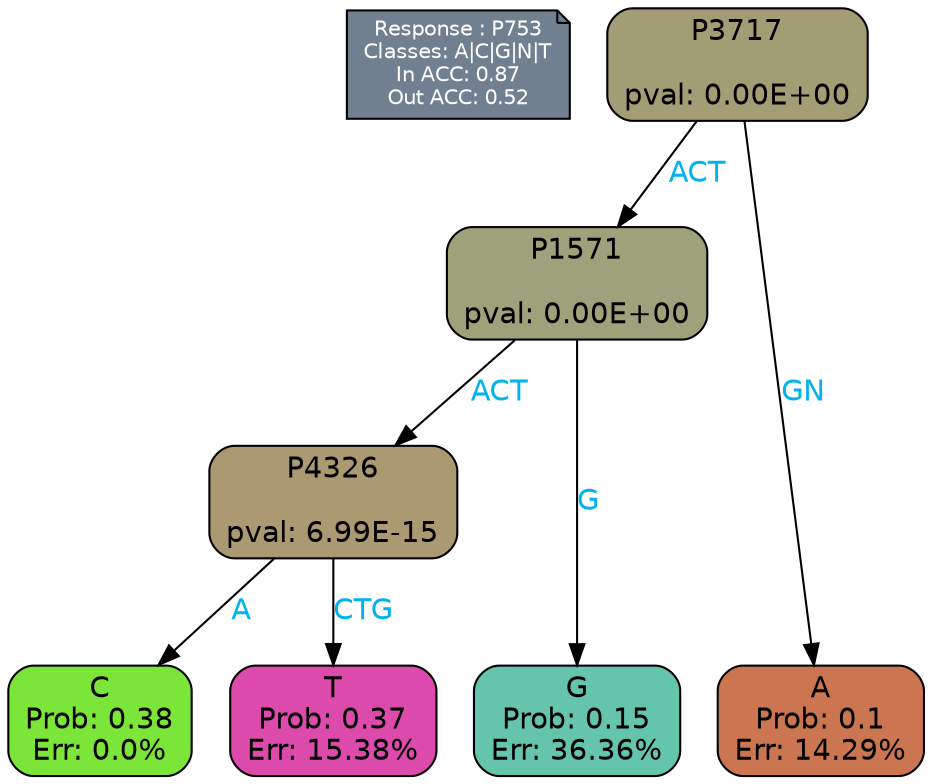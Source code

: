 digraph Tree {
node [shape=box, style="filled, rounded", color="black", fontname=helvetica] ;
graph [ranksep=equally, splines=polylines, bgcolor=transparent, dpi=600] ;
edge [fontname=helvetica] ;
LEGEND [label="Response : P753
Classes: A|C|G|N|T
In ACC: 0.87
Out ACC: 0.52
",shape=note,align=left,style=filled,fillcolor="slategray",fontcolor="white",fontsize=10];1 [label="P3717

pval: 0.00E+00", fillcolor="#a39d76"] ;
2 [label="P1571

pval: 0.00E+00", fillcolor="#9ea17a"] ;
3 [label="P4326

pval: 6.99E-15", fillcolor="#ab9971"] ;
4 [label="C
Prob: 0.38
Err: 0.0%", fillcolor="#7be539"] ;
5 [label="T
Prob: 0.37
Err: 15.38%", fillcolor="#dc4bab"] ;
6 [label="G
Prob: 0.15
Err: 36.36%", fillcolor="#64c5aa"] ;
7 [label="A
Prob: 0.1
Err: 14.29%", fillcolor="#cc7651"] ;
1 -> 2 [label="ACT",fontcolor=deepskyblue2] ;
1 -> 7 [label="GN",fontcolor=deepskyblue2] ;
2 -> 3 [label="ACT",fontcolor=deepskyblue2] ;
2 -> 6 [label="G",fontcolor=deepskyblue2] ;
3 -> 4 [label="A",fontcolor=deepskyblue2] ;
3 -> 5 [label="CTG",fontcolor=deepskyblue2] ;
{rank = same; 4;5;6;7;}{rank = same; LEGEND;1;}}